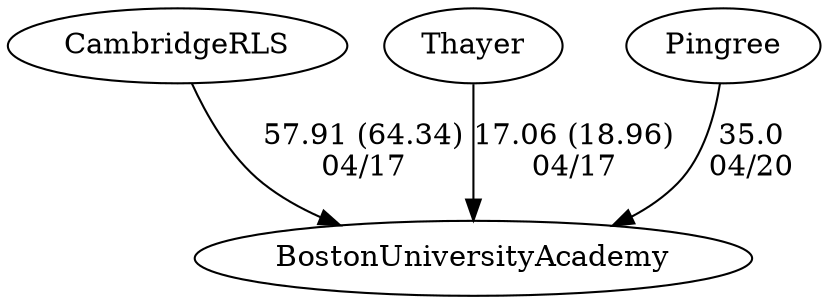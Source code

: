 digraph boys1foursBostonUniversityAcademy {CambridgeRLS [URL="boys1foursBostonUniversityAcademyCambridgeRLS.html"];BostonUniversityAcademy [URL="boys1foursBostonUniversityAcademyBostonUniversityAcademy.html"];Thayer [URL="boys1foursBostonUniversityAcademyThayer.html"];Pingree [URL="boys1foursBostonUniversityAcademyPingree.html"];Pingree -> BostonUniversityAcademy[label="35.0
04/20", weight="65", tooltip="NEIRA Boys Fours,Pingree School, Boston University Academy			
Distance: 1500 meters
None", URL="https://www.row2k.com/results/resultspage.cfm?UID=23CC2067AD3F4FF2DCAAB53A534BC81E&cat=1", random="random"]; 
CambridgeRLS -> BostonUniversityAcademy[label="57.91 (64.34)
04/17", weight="43", tooltip="NEIRA Boys Fours,CRLS vs Thayer Academy, BU Academy			
Distance: 1350 Conditions: Cross headwind for first 2/3 of race, mellowing out in the last 1/3. Comments: Thanks to BU Academy for joining, and thanks to Thayer for making the trip. Excellent effort from all crews.
None", URL="https://www.row2k.com/results/resultspage.cfm?UID=5AC13C0A039EE6AFC8E97E47C247F44E&cat=1", random="random"]; 
Thayer -> BostonUniversityAcademy[label="17.06 (18.96)
04/17", weight="83", tooltip="NEIRA Boys Fours,CRLS vs Thayer Academy, BU Academy			
Distance: 1350 Conditions: Cross headwind for first 2/3 of race, mellowing out in the last 1/3. Comments: Thanks to BU Academy for joining, and thanks to Thayer for making the trip. Excellent effort from all crews.
None", URL="https://www.row2k.com/results/resultspage.cfm?UID=5AC13C0A039EE6AFC8E97E47C247F44E&cat=1", random="random"]}